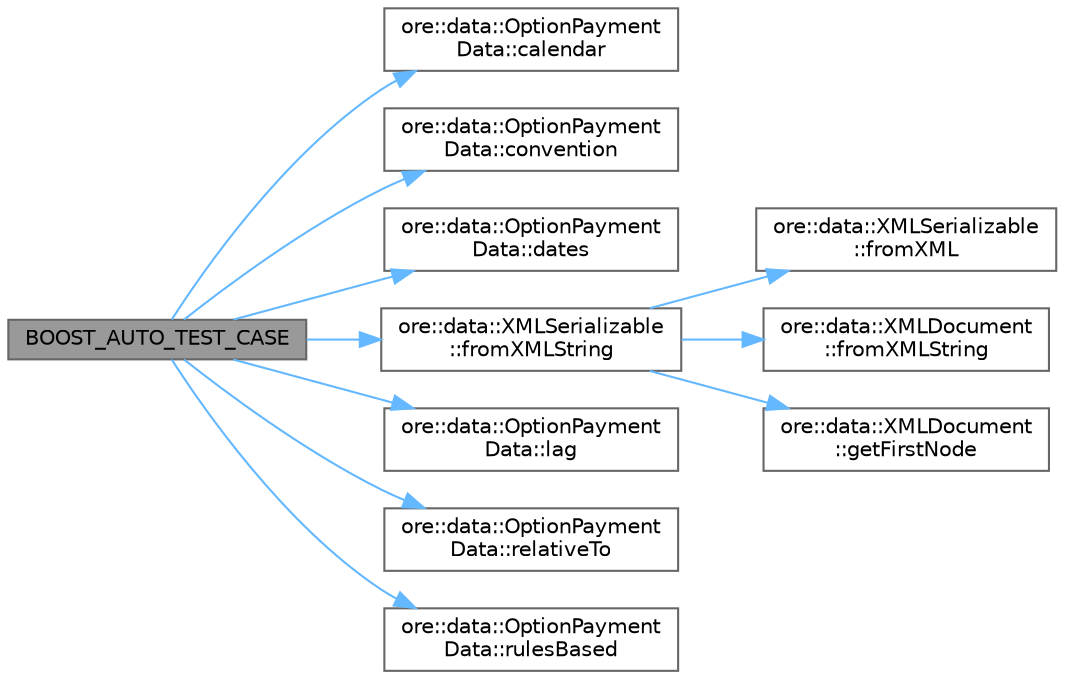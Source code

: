 digraph "BOOST_AUTO_TEST_CASE"
{
 // INTERACTIVE_SVG=YES
 // LATEX_PDF_SIZE
  bgcolor="transparent";
  edge [fontname=Helvetica,fontsize=10,labelfontname=Helvetica,labelfontsize=10];
  node [fontname=Helvetica,fontsize=10,shape=box,height=0.2,width=0.4];
  rankdir="LR";
  Node1 [label="BOOST_AUTO_TEST_CASE",height=0.2,width=0.4,color="gray40", fillcolor="grey60", style="filled", fontcolor="black",tooltip=" "];
  Node1 -> Node2 [color="steelblue1",style="solid"];
  Node2 [label="ore::data::OptionPayment\lData::calendar",height=0.2,width=0.4,color="grey40", fillcolor="white", style="filled",URL="$classore_1_1data_1_1_option_payment_data.html#a78d19d9a8d0072dadaf399d3e6ee1258",tooltip=" "];
  Node1 -> Node3 [color="steelblue1",style="solid"];
  Node3 [label="ore::data::OptionPayment\lData::convention",height=0.2,width=0.4,color="grey40", fillcolor="white", style="filled",URL="$classore_1_1data_1_1_option_payment_data.html#a000e0e1e0173761b556dbc29ac359d79",tooltip=" "];
  Node1 -> Node4 [color="steelblue1",style="solid"];
  Node4 [label="ore::data::OptionPayment\lData::dates",height=0.2,width=0.4,color="grey40", fillcolor="white", style="filled",URL="$classore_1_1data_1_1_option_payment_data.html#aca8cf8d394b2ce6e3662fe8a9db4a466",tooltip=" "];
  Node1 -> Node5 [color="steelblue1",style="solid"];
  Node5 [label="ore::data::XMLSerializable\l::fromXMLString",height=0.2,width=0.4,color="grey40", fillcolor="white", style="filled",URL="$classore_1_1data_1_1_x_m_l_serializable.html#a449d65e6ed48eaecaf0a055dab61ebd3",tooltip="Parse from XML string."];
  Node5 -> Node6 [color="steelblue1",style="solid"];
  Node6 [label="ore::data::XMLSerializable\l::fromXML",height=0.2,width=0.4,color="grey40", fillcolor="white", style="filled",URL="$classore_1_1data_1_1_x_m_l_serializable.html#a52f896048a4e04b36fcfc8fa3de6a9b4",tooltip=" "];
  Node5 -> Node7 [color="steelblue1",style="solid"];
  Node7 [label="ore::data::XMLDocument\l::fromXMLString",height=0.2,width=0.4,color="grey40", fillcolor="white", style="filled",URL="$classore_1_1data_1_1_x_m_l_document.html#acc30bd0f5b952978558a02ee60a952e8",tooltip="load a document from a hard-coded string"];
  Node5 -> Node8 [color="steelblue1",style="solid"];
  Node8 [label="ore::data::XMLDocument\l::getFirstNode",height=0.2,width=0.4,color="grey40", fillcolor="white", style="filled",URL="$classore_1_1data_1_1_x_m_l_document.html#adc51f551b19a2cabd09440c56d4119d6",tooltip=" "];
  Node1 -> Node9 [color="steelblue1",style="solid"];
  Node9 [label="ore::data::OptionPayment\lData::lag",height=0.2,width=0.4,color="grey40", fillcolor="white", style="filled",URL="$classore_1_1data_1_1_option_payment_data.html#a1dd1f839a1579716206710a158801802",tooltip=" "];
  Node1 -> Node10 [color="steelblue1",style="solid"];
  Node10 [label="ore::data::OptionPayment\lData::relativeTo",height=0.2,width=0.4,color="grey40", fillcolor="white", style="filled",URL="$classore_1_1data_1_1_option_payment_data.html#a41bd9082b0c6eec0fcbdf20103304e87",tooltip=" "];
  Node1 -> Node11 [color="steelblue1",style="solid"];
  Node11 [label="ore::data::OptionPayment\lData::rulesBased",height=0.2,width=0.4,color="grey40", fillcolor="white", style="filled",URL="$classore_1_1data_1_1_option_payment_data.html#af43b6c9f2754bc10bf5a1a3f26e69a0f",tooltip=" "];
}
